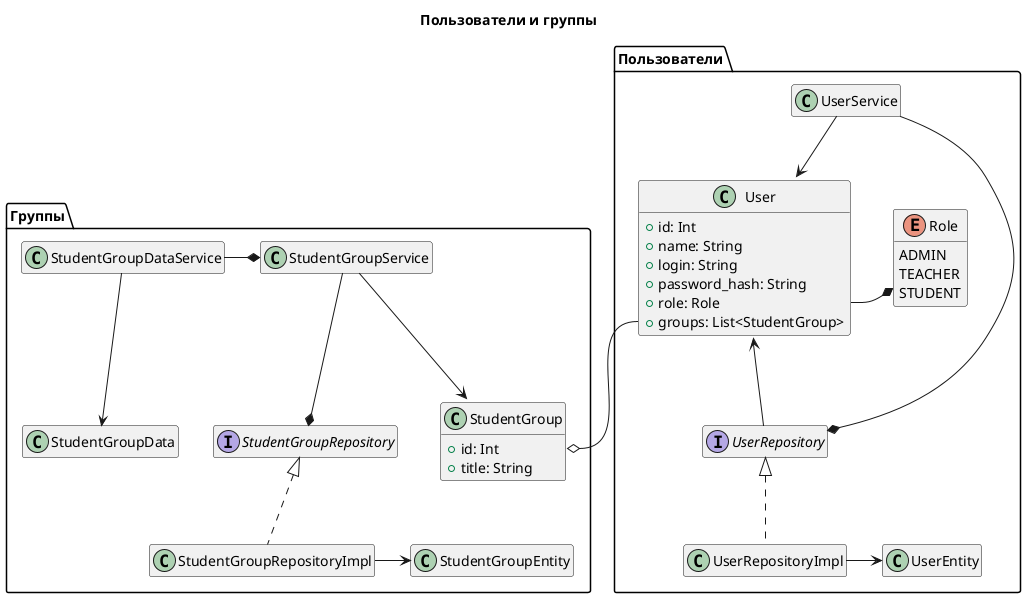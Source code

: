 @startuml

hide empty members
allowmixing

title "Пользователи и группы"

package "Группы" as groups {

    class StudentGroupService
    interface StudentGroupRepository

    class StudentGroup {
        + id: Int
        + title: String
    }


    StudentGroupService --> StudentGroup

    class StudentGroupRepositoryImpl implements StudentGroupRepository
    class StudentGroupEntity
    StudentGroupRepositoryImpl -> StudentGroupEntity

    StudentGroupService --* StudentGroupRepository

    class StudentGroupDataService
    StudentGroupDataService -* StudentGroupService
    class StudentGroupData
    StudentGroupDataService --> StudentGroupData

}

package "Пользователи" as users {

    class UserService
    interface UserRepository

    class User {
        + id: Int
        + name: String
        + login: String
        + password_hash: String
        + role: Role
        + groups: List<StudentGroup>
    }

    enum Role {
        ADMIN
        TEACHER
        STUDENT
    }


    Role *- User::role
    User::groups --o groups.StudentGroup::id
    User <-- UserRepository

    class UserRepositoryImpl implements UserRepository
    class UserRepositoryImpl
    class UserEntity

    UserRepositoryImpl -> UserEntity

    UserService --* UserRepository
    UserService --> User


}

@enduml